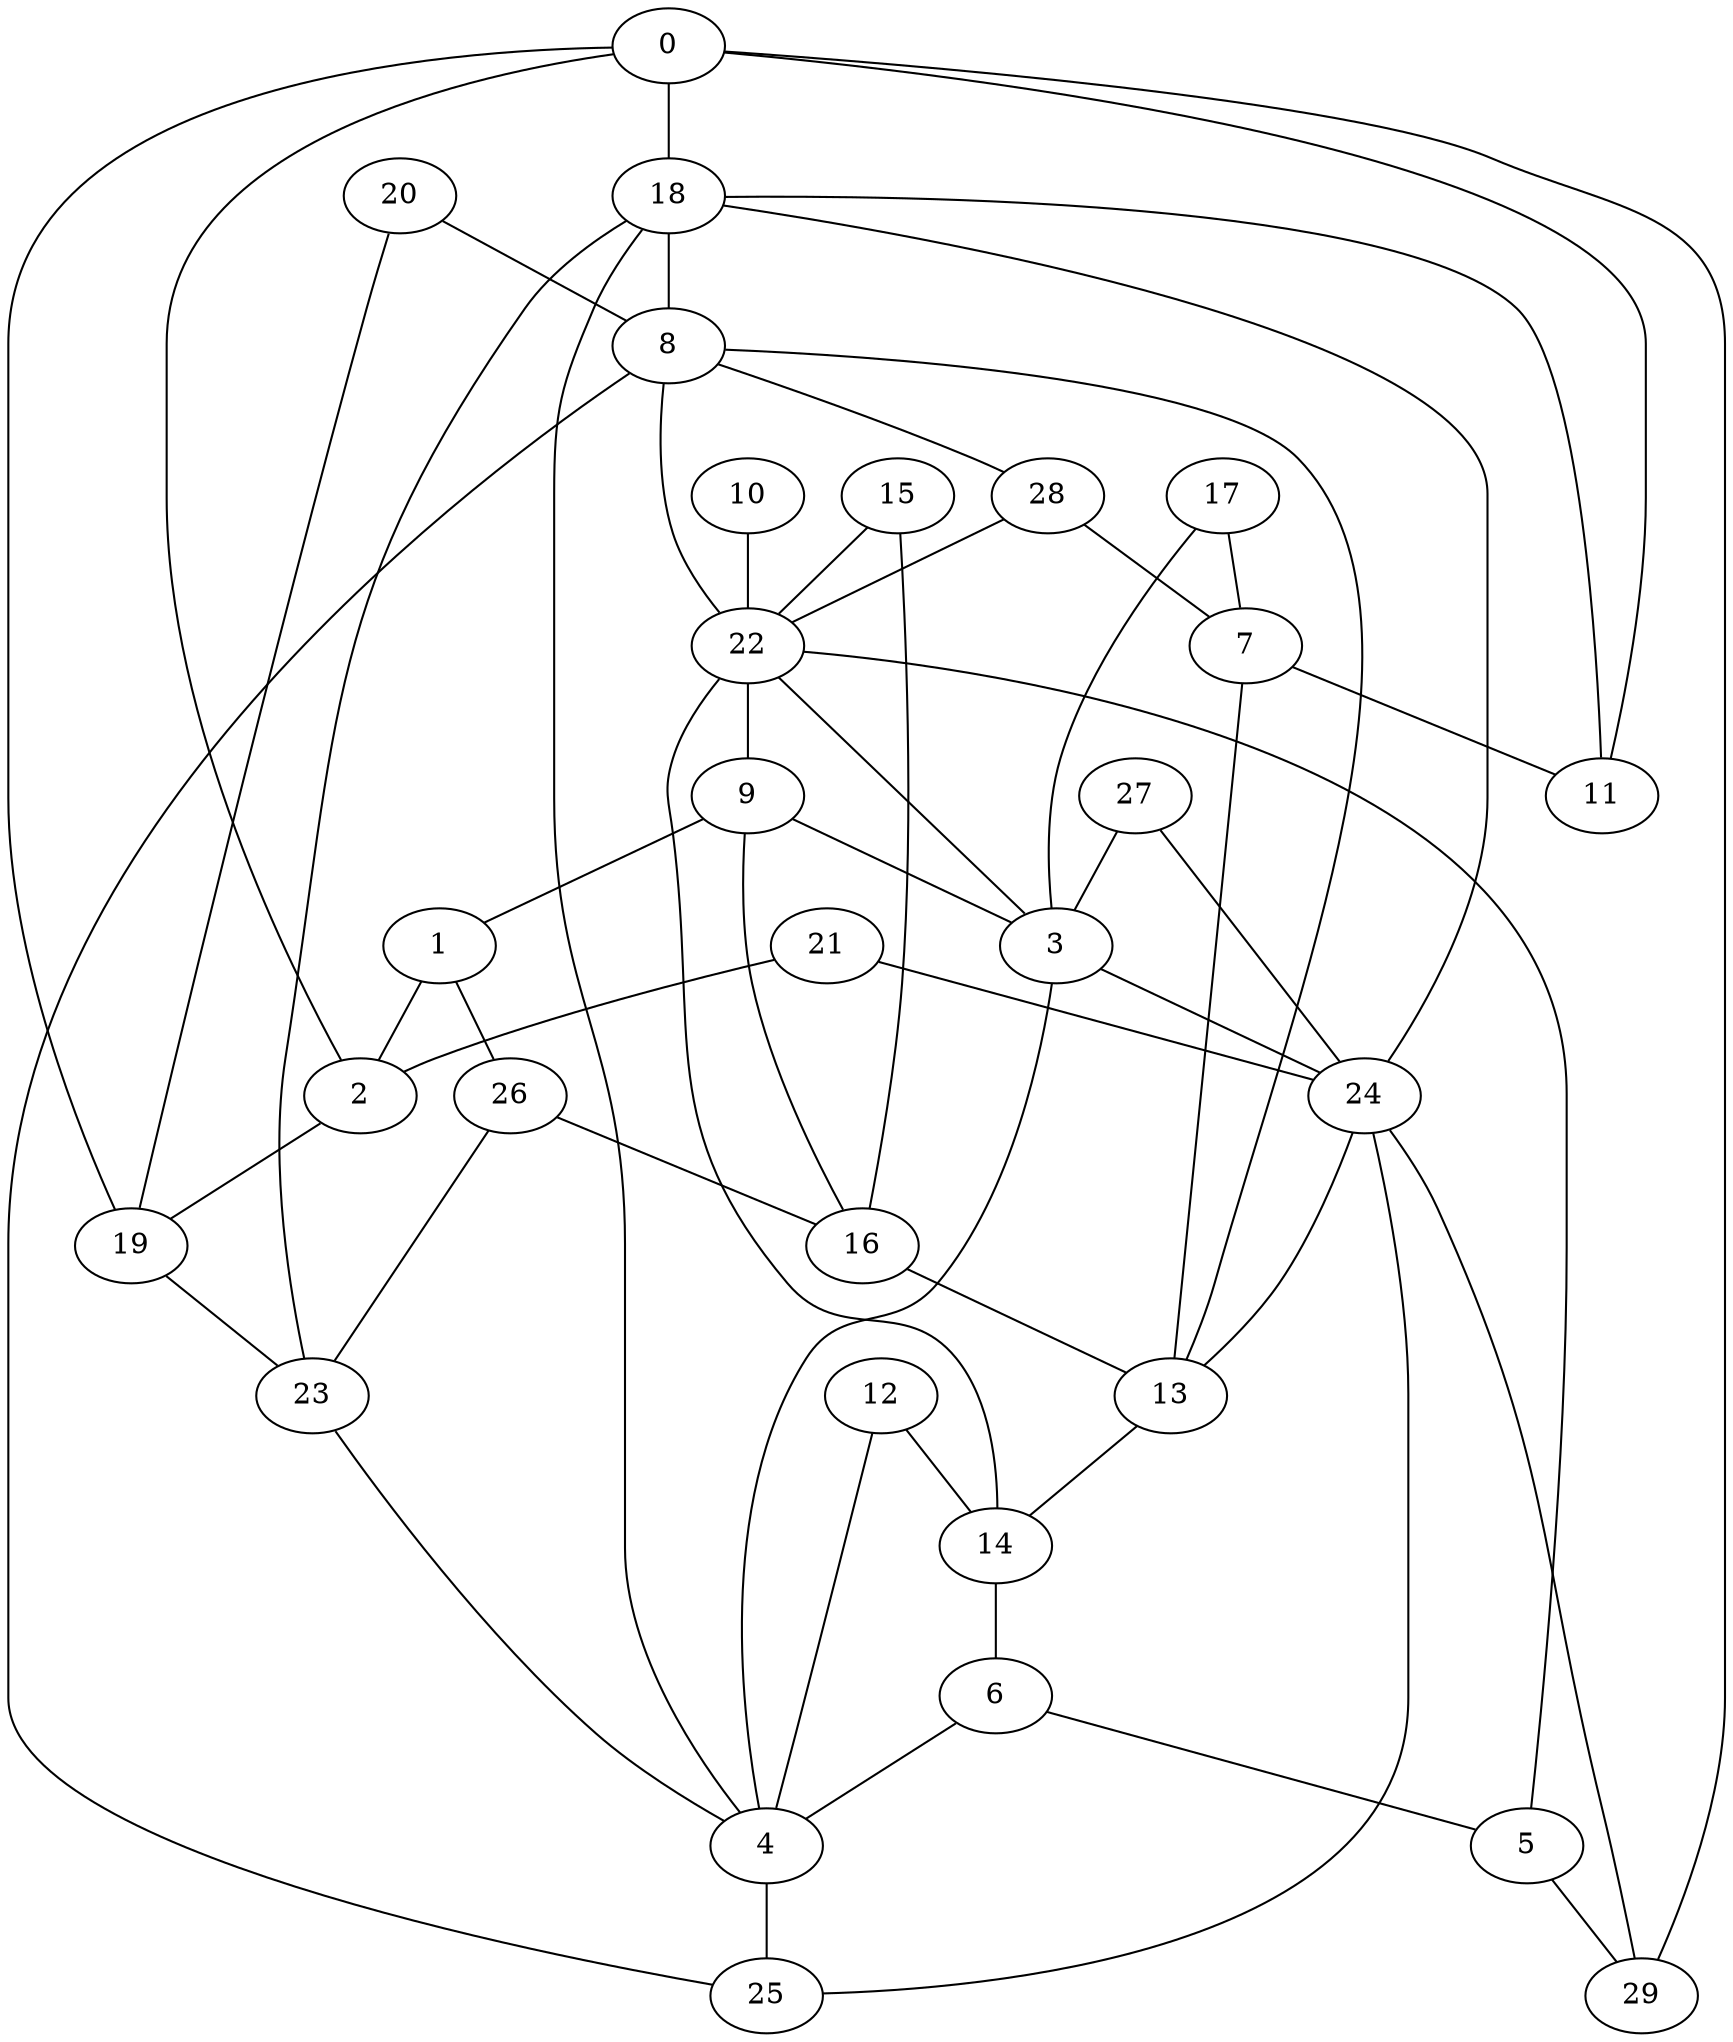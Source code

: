 graph {
	0 [label=0]
	1 [label=1]
	2 [label=2]
	3 [label=3]
	4 [label=4]
	5 [label=5]
	6 [label=6]
	7 [label=7]
	8 [label=8]
	9 [label=9]
	10 [label=10]
	11 [label=11]
	12 [label=12]
	13 [label=13]
	14 [label=14]
	15 [label=15]
	16 [label=16]
	17 [label=17]
	18 [label=18]
	19 [label=19]
	20 [label=20]
	21 [label=21]
	22 [label=22]
	23 [label=23]
	24 [label=24]
	25 [label=25]
	26 [label=26]
	27 [label=27]
	28 [label=28]
	29 [label=29]
	0 -- 18
	0 -- 29
	1 -- 26
	1 -- 2
	2 -- 0
	2 -- 19
	3 -- 24
	3 -- 4
	4 -- 18
	4 -- 25
	5 -- 29
	5 -- 22
	6 -- 5
	6 -- 4
	7 -- 13
	7 -- 11
	8 -- 22
	8 -- 28
	9 -- 3
	9 -- 1
	10 -- 22
	11 -- 0
	11 -- 18
	12 -- 4
	12 -- 14
	13 -- 14
	13 -- 8
	14 -- 22
	14 -- 6
	15 -- 22
	15 -- 16
	16 -- 9
	16 -- 13
	17 -- 7
	17 -- 3
	18 -- 8
	18 -- 24
	19 -- 23
	19 -- 0
	20 -- 8
	20 -- 19
	21 -- 2
	21 -- 24
	22 -- 9
	22 -- 3
	23 -- 18
	23 -- 4
	24 -- 25
	24 -- 13
	25 -- 8
	26 -- 16
	26 -- 23
	27 -- 3
	27 -- 24
	28 -- 7
	28 -- 22
	29 -- 24
}